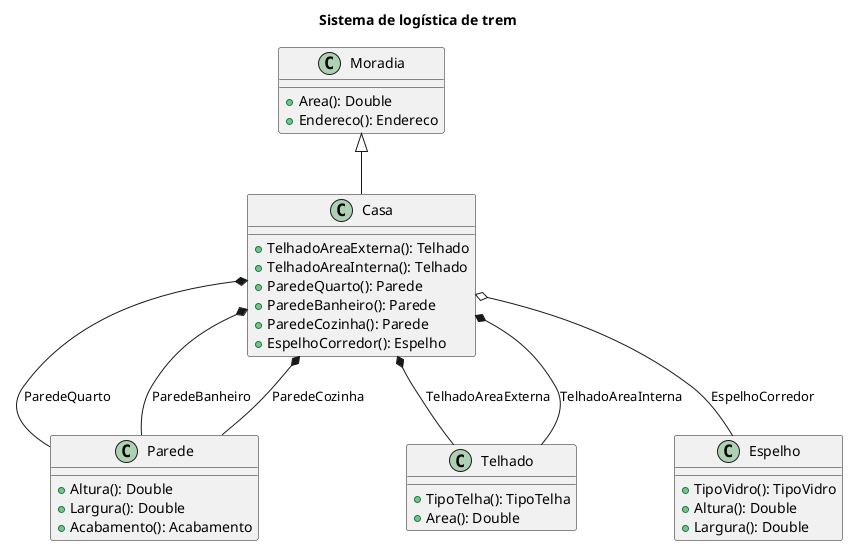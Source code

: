 @startuml Class diagram

title Sistema de logística de trem

class Moradia {
    + Area(): Double
    + Endereco(): Endereco
}

class Casa {
    + TelhadoAreaExterna(): Telhado
    + TelhadoAreaInterna(): Telhado
    + ParedeQuarto(): Parede
    + ParedeBanheiro(): Parede
    + ParedeCozinha(): Parede
    + EspelhoCorredor(): Espelho
}

class Parede {
    + Altura(): Double
    + Largura(): Double
    + Acabamento(): Acabamento
}

class Telhado {
    + TipoTelha(): TipoTelha
    + Area(): Double
}

class Espelho {
    + TipoVidro(): TipoVidro
    + Altura(): Double
    + Largura(): Double
}

Moradia <|-- Casa

Casa o-- Espelho : EspelhoCorredor

Casa *-- Parede : ParedeQuarto
Casa *-- Parede : ParedeBanheiro
Casa *-- Parede : ParedeCozinha

Casa *-- Telhado : TelhadoAreaExterna
Casa *-- Telhado : TelhadoAreaInterna

@enduml